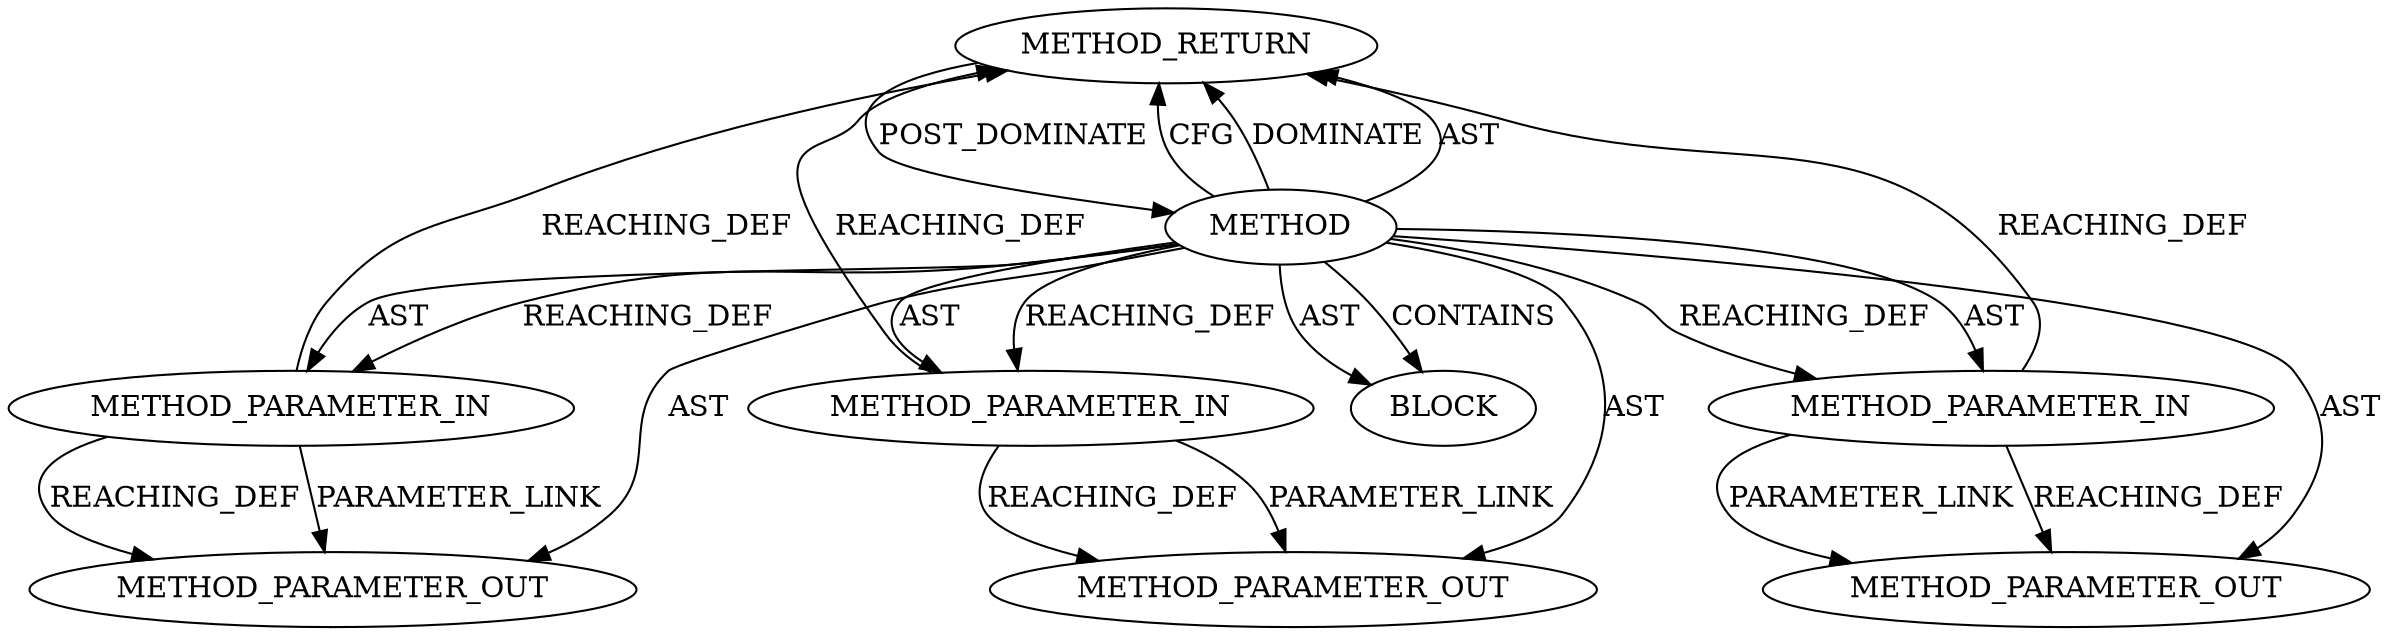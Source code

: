 digraph {
  26080 [label=METHOD_RETURN ORDER=2 CODE="RET" TYPE_FULL_NAME="ANY" EVALUATION_STRATEGY="BY_VALUE"]
  26077 [label=METHOD_PARAMETER_IN ORDER=2 CODE="p2" IS_VARIADIC=false TYPE_FULL_NAME="ANY" EVALUATION_STRATEGY="BY_VALUE" INDEX=2 NAME="p2"]
  26078 [label=METHOD_PARAMETER_IN ORDER=3 CODE="p3" IS_VARIADIC=false TYPE_FULL_NAME="ANY" EVALUATION_STRATEGY="BY_VALUE" INDEX=3 NAME="p3"]
  27435 [label=METHOD_PARAMETER_OUT ORDER=2 CODE="p2" IS_VARIADIC=false TYPE_FULL_NAME="ANY" EVALUATION_STRATEGY="BY_VALUE" INDEX=2 NAME="p2"]
  27434 [label=METHOD_PARAMETER_OUT ORDER=1 CODE="p1" IS_VARIADIC=false TYPE_FULL_NAME="ANY" EVALUATION_STRATEGY="BY_VALUE" INDEX=1 NAME="p1"]
  26076 [label=METHOD_PARAMETER_IN ORDER=1 CODE="p1" IS_VARIADIC=false TYPE_FULL_NAME="ANY" EVALUATION_STRATEGY="BY_VALUE" INDEX=1 NAME="p1"]
  27436 [label=METHOD_PARAMETER_OUT ORDER=3 CODE="p3" IS_VARIADIC=false TYPE_FULL_NAME="ANY" EVALUATION_STRATEGY="BY_VALUE" INDEX=3 NAME="p3"]
  26079 [label=BLOCK ORDER=1 ARGUMENT_INDEX=1 CODE="<empty>" TYPE_FULL_NAME="ANY"]
  26075 [label=METHOD AST_PARENT_TYPE="NAMESPACE_BLOCK" AST_PARENT_FULL_NAME="<global>" ORDER=0 CODE="<empty>" FULL_NAME="strncpy" IS_EXTERNAL=true FILENAME="<empty>" SIGNATURE="" NAME="strncpy"]
  26075 -> 26078 [label=AST ]
  26075 -> 27435 [label=AST ]
  26075 -> 26076 [label=REACHING_DEF VARIABLE=""]
  26075 -> 26080 [label=CFG ]
  26075 -> 26076 [label=AST ]
  26078 -> 27436 [label=REACHING_DEF VARIABLE="p3"]
  26076 -> 26080 [label=REACHING_DEF VARIABLE="p1"]
  26077 -> 27435 [label=PARAMETER_LINK ]
  26080 -> 26075 [label=POST_DOMINATE ]
  26075 -> 26080 [label=DOMINATE ]
  26077 -> 27435 [label=REACHING_DEF VARIABLE="p2"]
  26075 -> 26080 [label=AST ]
  26078 -> 26080 [label=REACHING_DEF VARIABLE="p3"]
  26075 -> 26077 [label=AST ]
  26076 -> 27434 [label=PARAMETER_LINK ]
  26078 -> 27436 [label=PARAMETER_LINK ]
  26075 -> 26079 [label=CONTAINS ]
  26075 -> 27434 [label=AST ]
  26076 -> 27434 [label=REACHING_DEF VARIABLE="p1"]
  26075 -> 26078 [label=REACHING_DEF VARIABLE=""]
  26077 -> 26080 [label=REACHING_DEF VARIABLE="p2"]
  26075 -> 26079 [label=AST ]
  26075 -> 27436 [label=AST ]
  26075 -> 26077 [label=REACHING_DEF VARIABLE=""]
}
